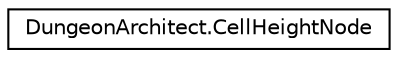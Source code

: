 digraph "Graphical Class Hierarchy"
{
  edge [fontname="Helvetica",fontsize="10",labelfontname="Helvetica",labelfontsize="10"];
  node [fontname="Helvetica",fontsize="10",shape=record];
  rankdir="LR";
  Node1 [label="DungeonArchitect.CellHeightNode",height=0.2,width=0.4,color="black", fillcolor="white", style="filled",URL="$class_dungeon_architect_1_1_cell_height_node.html",tooltip="Temporary data-structure to hold the height data of the cell node A graph is build of the dungeon lay..."];
}
